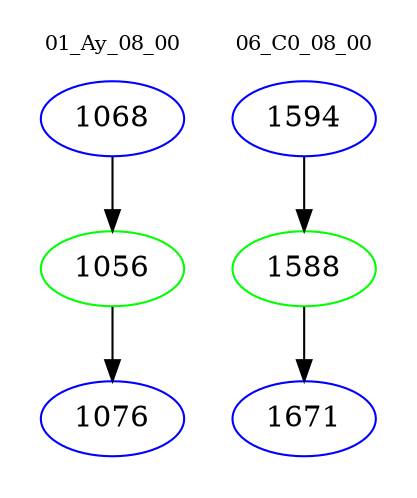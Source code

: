 digraph{
subgraph cluster_0 {
color = white
label = "01_Ay_08_00";
fontsize=10;
T0_1068 [label="1068", color="blue"]
T0_1068 -> T0_1056 [color="black"]
T0_1056 [label="1056", color="green"]
T0_1056 -> T0_1076 [color="black"]
T0_1076 [label="1076", color="blue"]
}
subgraph cluster_1 {
color = white
label = "06_C0_08_00";
fontsize=10;
T1_1594 [label="1594", color="blue"]
T1_1594 -> T1_1588 [color="black"]
T1_1588 [label="1588", color="green"]
T1_1588 -> T1_1671 [color="black"]
T1_1671 [label="1671", color="blue"]
}
}
